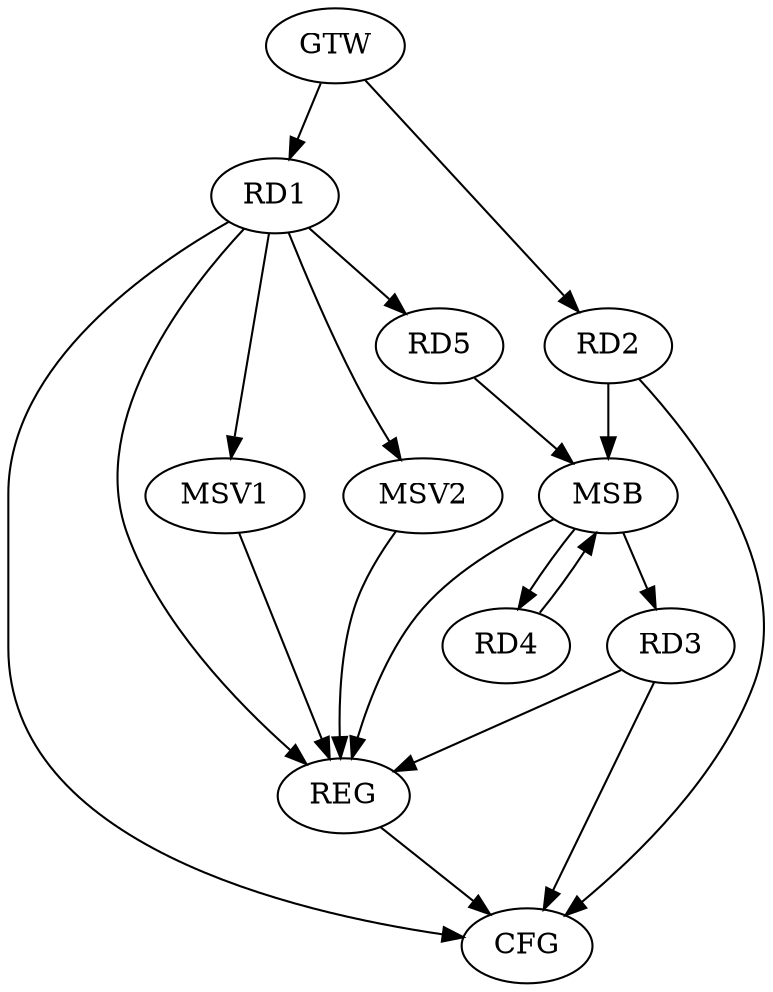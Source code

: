 strict digraph G {
  RD1 [ label="RD1" ];
  RD2 [ label="RD2" ];
  RD3 [ label="RD3" ];
  RD4 [ label="RD4" ];
  RD5 [ label="RD5" ];
  GTW [ label="GTW" ];
  REG [ label="REG" ];
  MSB [ label="MSB" ];
  CFG [ label="CFG" ];
  MSV1 [ label="MSV1" ];
  MSV2 [ label="MSV2" ];
  RD1 -> RD5;
  GTW -> RD1;
  GTW -> RD2;
  RD1 -> REG;
  RD3 -> REG;
  RD2 -> MSB;
  MSB -> RD4;
  MSB -> REG;
  RD4 -> MSB;
  MSB -> RD3;
  RD5 -> MSB;
  RD2 -> CFG;
  RD1 -> CFG;
  RD3 -> CFG;
  REG -> CFG;
  RD1 -> MSV1;
  MSV1 -> REG;
  RD1 -> MSV2;
  MSV2 -> REG;
}
